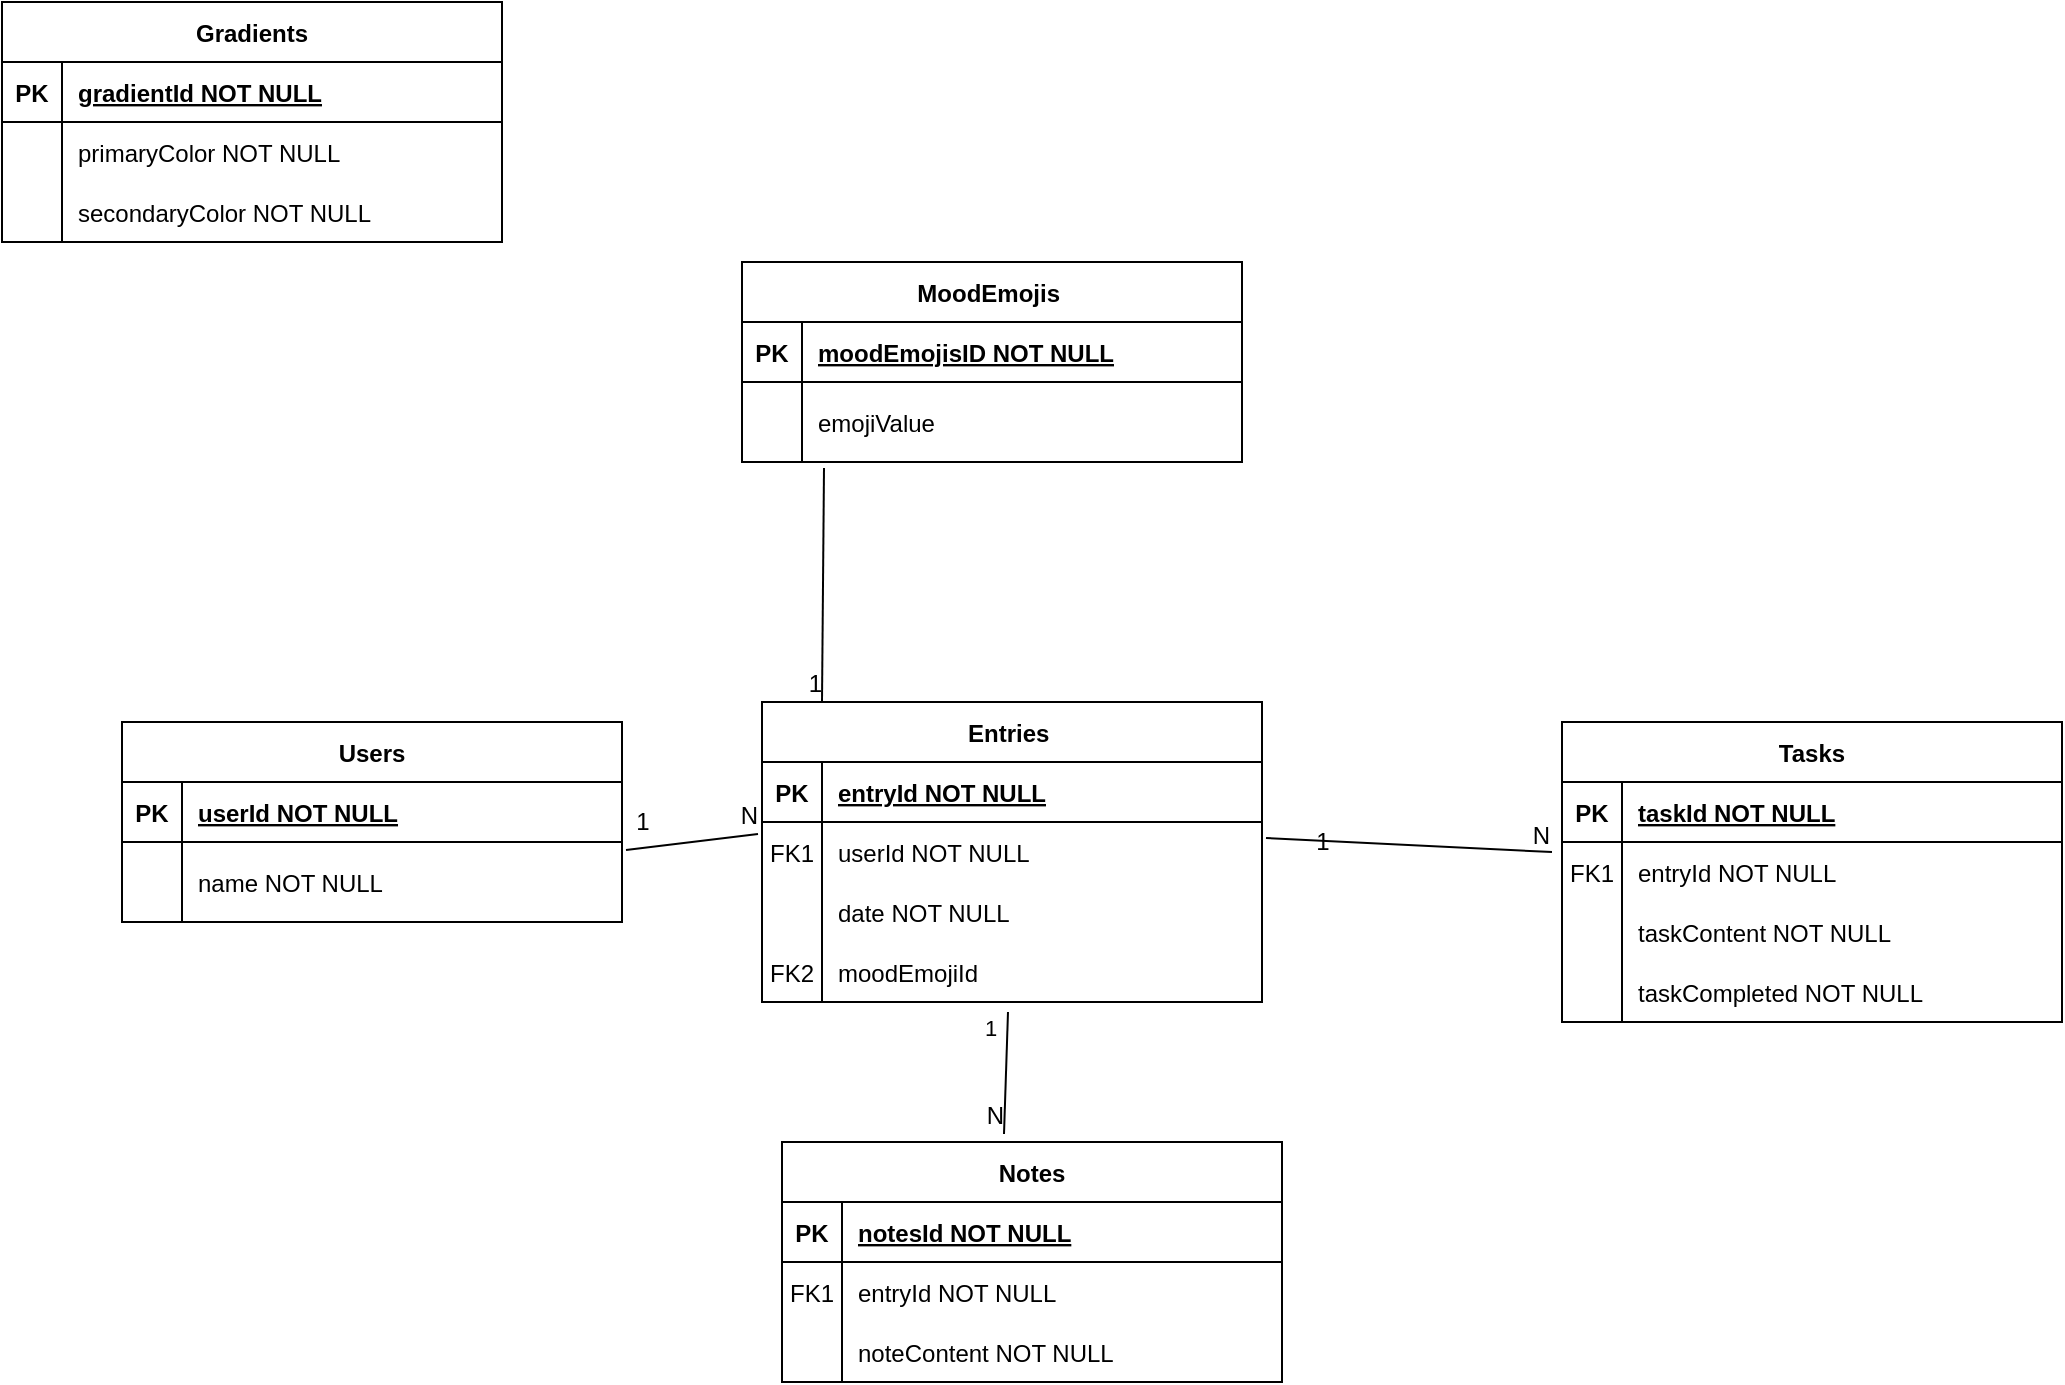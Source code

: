 <mxfile version="13.10.9" type="github">
  <diagram id="R2lEEEUBdFMjLlhIrx00" name="Page-1">
    <mxGraphModel dx="2942" dy="2254" grid="1" gridSize="10" guides="1" tooltips="1" connect="1" arrows="1" fold="1" page="1" pageScale="1" pageWidth="850" pageHeight="1100" math="0" shadow="0" extFonts="Permanent Marker^https://fonts.googleapis.com/css?family=Permanent+Marker">
      <root>
        <mxCell id="0" />
        <mxCell id="1" parent="0" />
        <mxCell id="C-vyLk0tnHw3VtMMgP7b-2" value="Entries " style="shape=table;startSize=30;container=1;collapsible=1;childLayout=tableLayout;fixedRows=1;rowLines=0;fontStyle=1;align=center;resizeLast=1;" parent="1" vertex="1">
          <mxGeometry x="440" y="110" width="250" height="150" as="geometry">
            <mxRectangle x="450" y="110" width="60" height="30" as="alternateBounds" />
          </mxGeometry>
        </mxCell>
        <mxCell id="C-vyLk0tnHw3VtMMgP7b-3" value="" style="shape=partialRectangle;collapsible=0;dropTarget=0;pointerEvents=0;fillColor=none;points=[[0,0.5],[1,0.5]];portConstraint=eastwest;top=0;left=0;right=0;bottom=1;" parent="C-vyLk0tnHw3VtMMgP7b-2" vertex="1">
          <mxGeometry y="30" width="250" height="30" as="geometry" />
        </mxCell>
        <mxCell id="C-vyLk0tnHw3VtMMgP7b-4" value="PK" style="shape=partialRectangle;overflow=hidden;connectable=0;fillColor=none;top=0;left=0;bottom=0;right=0;fontStyle=1;" parent="C-vyLk0tnHw3VtMMgP7b-3" vertex="1">
          <mxGeometry width="30" height="30" as="geometry" />
        </mxCell>
        <mxCell id="C-vyLk0tnHw3VtMMgP7b-5" value="entryId NOT NULL" style="shape=partialRectangle;overflow=hidden;connectable=0;fillColor=none;top=0;left=0;bottom=0;right=0;align=left;spacingLeft=6;fontStyle=5;" parent="C-vyLk0tnHw3VtMMgP7b-3" vertex="1">
          <mxGeometry x="30" width="220" height="30" as="geometry" />
        </mxCell>
        <mxCell id="C-vyLk0tnHw3VtMMgP7b-6" value="" style="shape=partialRectangle;collapsible=0;dropTarget=0;pointerEvents=0;fillColor=none;points=[[0,0.5],[1,0.5]];portConstraint=eastwest;top=0;left=0;right=0;bottom=0;" parent="C-vyLk0tnHw3VtMMgP7b-2" vertex="1">
          <mxGeometry y="60" width="250" height="30" as="geometry" />
        </mxCell>
        <mxCell id="C-vyLk0tnHw3VtMMgP7b-7" value="FK1" style="shape=partialRectangle;overflow=hidden;connectable=0;fillColor=none;top=0;left=0;bottom=0;right=0;" parent="C-vyLk0tnHw3VtMMgP7b-6" vertex="1">
          <mxGeometry width="30" height="30" as="geometry" />
        </mxCell>
        <mxCell id="C-vyLk0tnHw3VtMMgP7b-8" value="userId NOT NULL" style="shape=partialRectangle;overflow=hidden;connectable=0;fillColor=none;top=0;left=0;bottom=0;right=0;align=left;spacingLeft=6;" parent="C-vyLk0tnHw3VtMMgP7b-6" vertex="1">
          <mxGeometry x="30" width="220" height="30" as="geometry" />
        </mxCell>
        <mxCell id="C-vyLk0tnHw3VtMMgP7b-9" value="" style="shape=partialRectangle;collapsible=0;dropTarget=0;pointerEvents=0;fillColor=none;points=[[0,0.5],[1,0.5]];portConstraint=eastwest;top=0;left=0;right=0;bottom=0;" parent="C-vyLk0tnHw3VtMMgP7b-2" vertex="1">
          <mxGeometry y="90" width="250" height="30" as="geometry" />
        </mxCell>
        <mxCell id="C-vyLk0tnHw3VtMMgP7b-10" value="" style="shape=partialRectangle;overflow=hidden;connectable=0;fillColor=none;top=0;left=0;bottom=0;right=0;" parent="C-vyLk0tnHw3VtMMgP7b-9" vertex="1">
          <mxGeometry width="30" height="30" as="geometry" />
        </mxCell>
        <mxCell id="C-vyLk0tnHw3VtMMgP7b-11" value="date NOT NULL" style="shape=partialRectangle;overflow=hidden;connectable=0;fillColor=none;top=0;left=0;bottom=0;right=0;align=left;spacingLeft=6;" parent="C-vyLk0tnHw3VtMMgP7b-9" vertex="1">
          <mxGeometry x="30" width="220" height="30" as="geometry" />
        </mxCell>
        <mxCell id="uZXNN40xyRr613tGp43n-57" value="" style="shape=partialRectangle;collapsible=0;dropTarget=0;pointerEvents=0;fillColor=none;points=[[0,0.5],[1,0.5]];portConstraint=eastwest;top=0;left=0;right=0;bottom=0;" vertex="1" parent="C-vyLk0tnHw3VtMMgP7b-2">
          <mxGeometry y="120" width="250" height="30" as="geometry" />
        </mxCell>
        <mxCell id="uZXNN40xyRr613tGp43n-58" value="FK2" style="shape=partialRectangle;overflow=hidden;connectable=0;fillColor=none;top=0;left=0;bottom=0;right=0;" vertex="1" parent="uZXNN40xyRr613tGp43n-57">
          <mxGeometry width="30" height="30" as="geometry" />
        </mxCell>
        <mxCell id="uZXNN40xyRr613tGp43n-59" value="moodEmojiId" style="shape=partialRectangle;overflow=hidden;connectable=0;fillColor=none;top=0;left=0;bottom=0;right=0;align=left;spacingLeft=6;" vertex="1" parent="uZXNN40xyRr613tGp43n-57">
          <mxGeometry x="30" width="220" height="30" as="geometry" />
        </mxCell>
        <mxCell id="C-vyLk0tnHw3VtMMgP7b-23" value="Users" style="shape=table;startSize=30;container=1;collapsible=1;childLayout=tableLayout;fixedRows=1;rowLines=0;fontStyle=1;align=center;resizeLast=1;" parent="1" vertex="1">
          <mxGeometry x="120" y="120" width="250" height="100" as="geometry" />
        </mxCell>
        <mxCell id="C-vyLk0tnHw3VtMMgP7b-24" value="" style="shape=partialRectangle;collapsible=0;dropTarget=0;pointerEvents=0;fillColor=none;points=[[0,0.5],[1,0.5]];portConstraint=eastwest;top=0;left=0;right=0;bottom=1;" parent="C-vyLk0tnHw3VtMMgP7b-23" vertex="1">
          <mxGeometry y="30" width="250" height="30" as="geometry" />
        </mxCell>
        <mxCell id="C-vyLk0tnHw3VtMMgP7b-25" value="PK" style="shape=partialRectangle;overflow=hidden;connectable=0;fillColor=none;top=0;left=0;bottom=0;right=0;fontStyle=1;" parent="C-vyLk0tnHw3VtMMgP7b-24" vertex="1">
          <mxGeometry width="30" height="30" as="geometry" />
        </mxCell>
        <mxCell id="C-vyLk0tnHw3VtMMgP7b-26" value="userId NOT NULL" style="shape=partialRectangle;overflow=hidden;connectable=0;fillColor=none;top=0;left=0;bottom=0;right=0;align=left;spacingLeft=6;fontStyle=5;" parent="C-vyLk0tnHw3VtMMgP7b-24" vertex="1">
          <mxGeometry x="30" width="220" height="30" as="geometry" />
        </mxCell>
        <mxCell id="C-vyLk0tnHw3VtMMgP7b-27" value="" style="shape=partialRectangle;collapsible=0;dropTarget=0;pointerEvents=0;fillColor=none;points=[[0,0.5],[1,0.5]];portConstraint=eastwest;top=0;left=0;right=0;bottom=0;" parent="C-vyLk0tnHw3VtMMgP7b-23" vertex="1">
          <mxGeometry y="60" width="250" height="40" as="geometry" />
        </mxCell>
        <mxCell id="C-vyLk0tnHw3VtMMgP7b-28" value="" style="shape=partialRectangle;overflow=hidden;connectable=0;fillColor=none;top=0;left=0;bottom=0;right=0;" parent="C-vyLk0tnHw3VtMMgP7b-27" vertex="1">
          <mxGeometry width="30" height="40" as="geometry" />
        </mxCell>
        <mxCell id="C-vyLk0tnHw3VtMMgP7b-29" value="name NOT NULL" style="shape=partialRectangle;overflow=hidden;connectable=0;fillColor=none;top=0;left=0;bottom=0;right=0;align=left;spacingLeft=6;" parent="C-vyLk0tnHw3VtMMgP7b-27" vertex="1">
          <mxGeometry x="30" width="220" height="40" as="geometry" />
        </mxCell>
        <mxCell id="uZXNN40xyRr613tGp43n-7" value="Tasks" style="shape=table;startSize=30;container=1;collapsible=1;childLayout=tableLayout;fixedRows=1;rowLines=0;fontStyle=1;align=center;resizeLast=1;" vertex="1" parent="1">
          <mxGeometry x="840" y="120" width="250" height="150" as="geometry" />
        </mxCell>
        <mxCell id="uZXNN40xyRr613tGp43n-8" value="" style="shape=partialRectangle;collapsible=0;dropTarget=0;pointerEvents=0;fillColor=none;points=[[0,0.5],[1,0.5]];portConstraint=eastwest;top=0;left=0;right=0;bottom=1;" vertex="1" parent="uZXNN40xyRr613tGp43n-7">
          <mxGeometry y="30" width="250" height="30" as="geometry" />
        </mxCell>
        <mxCell id="uZXNN40xyRr613tGp43n-9" value="PK" style="shape=partialRectangle;overflow=hidden;connectable=0;fillColor=none;top=0;left=0;bottom=0;right=0;fontStyle=1;" vertex="1" parent="uZXNN40xyRr613tGp43n-8">
          <mxGeometry width="30" height="30" as="geometry" />
        </mxCell>
        <mxCell id="uZXNN40xyRr613tGp43n-10" value="taskId NOT NULL" style="shape=partialRectangle;overflow=hidden;connectable=0;fillColor=none;top=0;left=0;bottom=0;right=0;align=left;spacingLeft=6;fontStyle=5;" vertex="1" parent="uZXNN40xyRr613tGp43n-8">
          <mxGeometry x="30" width="220" height="30" as="geometry" />
        </mxCell>
        <mxCell id="uZXNN40xyRr613tGp43n-11" value="" style="shape=partialRectangle;collapsible=0;dropTarget=0;pointerEvents=0;fillColor=none;points=[[0,0.5],[1,0.5]];portConstraint=eastwest;top=0;left=0;right=0;bottom=0;" vertex="1" parent="uZXNN40xyRr613tGp43n-7">
          <mxGeometry y="60" width="250" height="30" as="geometry" />
        </mxCell>
        <mxCell id="uZXNN40xyRr613tGp43n-12" value="FK1" style="shape=partialRectangle;overflow=hidden;connectable=0;fillColor=none;top=0;left=0;bottom=0;right=0;" vertex="1" parent="uZXNN40xyRr613tGp43n-11">
          <mxGeometry width="30" height="30" as="geometry" />
        </mxCell>
        <mxCell id="uZXNN40xyRr613tGp43n-13" value="entryId NOT NULL" style="shape=partialRectangle;overflow=hidden;connectable=0;fillColor=none;top=0;left=0;bottom=0;right=0;align=left;spacingLeft=6;" vertex="1" parent="uZXNN40xyRr613tGp43n-11">
          <mxGeometry x="30" width="220" height="30" as="geometry" />
        </mxCell>
        <mxCell id="uZXNN40xyRr613tGp43n-32" value="" style="shape=partialRectangle;collapsible=0;dropTarget=0;pointerEvents=0;fillColor=none;points=[[0,0.5],[1,0.5]];portConstraint=eastwest;top=0;left=0;right=0;bottom=0;" vertex="1" parent="uZXNN40xyRr613tGp43n-7">
          <mxGeometry y="90" width="250" height="30" as="geometry" />
        </mxCell>
        <mxCell id="uZXNN40xyRr613tGp43n-33" value="" style="shape=partialRectangle;overflow=hidden;connectable=0;fillColor=none;top=0;left=0;bottom=0;right=0;" vertex="1" parent="uZXNN40xyRr613tGp43n-32">
          <mxGeometry width="30" height="30" as="geometry" />
        </mxCell>
        <mxCell id="uZXNN40xyRr613tGp43n-34" value="taskContent NOT NULL" style="shape=partialRectangle;overflow=hidden;connectable=0;fillColor=none;top=0;left=0;bottom=0;right=0;align=left;spacingLeft=6;" vertex="1" parent="uZXNN40xyRr613tGp43n-32">
          <mxGeometry x="30" width="220" height="30" as="geometry" />
        </mxCell>
        <mxCell id="uZXNN40xyRr613tGp43n-35" value="" style="shape=partialRectangle;collapsible=0;dropTarget=0;pointerEvents=0;fillColor=none;points=[[0,0.5],[1,0.5]];portConstraint=eastwest;top=0;left=0;right=0;bottom=0;" vertex="1" parent="uZXNN40xyRr613tGp43n-7">
          <mxGeometry y="120" width="250" height="30" as="geometry" />
        </mxCell>
        <mxCell id="uZXNN40xyRr613tGp43n-36" value="" style="shape=partialRectangle;overflow=hidden;connectable=0;fillColor=none;top=0;left=0;bottom=0;right=0;" vertex="1" parent="uZXNN40xyRr613tGp43n-35">
          <mxGeometry width="30" height="30" as="geometry" />
        </mxCell>
        <mxCell id="uZXNN40xyRr613tGp43n-37" value="taskCompleted NOT NULL" style="shape=partialRectangle;overflow=hidden;connectable=0;fillColor=none;top=0;left=0;bottom=0;right=0;align=left;spacingLeft=6;" vertex="1" parent="uZXNN40xyRr613tGp43n-35">
          <mxGeometry x="30" width="220" height="30" as="geometry" />
        </mxCell>
        <mxCell id="uZXNN40xyRr613tGp43n-26" value="" style="endArrow=none;html=1;rounded=0;entryX=-0.008;entryY=0.2;entryDx=0;entryDy=0;entryPerimeter=0;exitX=1.008;exitY=0.1;exitDx=0;exitDy=0;exitPerimeter=0;" edge="1" parent="1" source="C-vyLk0tnHw3VtMMgP7b-27" target="C-vyLk0tnHw3VtMMgP7b-6">
          <mxGeometry relative="1" as="geometry">
            <mxPoint x="370" y="190" as="sourcePoint" />
            <mxPoint x="450" y="190" as="targetPoint" />
          </mxGeometry>
        </mxCell>
        <mxCell id="uZXNN40xyRr613tGp43n-27" value="N" style="resizable=0;html=1;align=right;verticalAlign=bottom;" connectable="0" vertex="1" parent="uZXNN40xyRr613tGp43n-26">
          <mxGeometry x="1" relative="1" as="geometry" />
        </mxCell>
        <mxCell id="uZXNN40xyRr613tGp43n-28" value="1" style="text;html=1;align=center;verticalAlign=middle;resizable=0;points=[];autosize=1;" vertex="1" parent="1">
          <mxGeometry x="370" y="160" width="20" height="20" as="geometry" />
        </mxCell>
        <mxCell id="uZXNN40xyRr613tGp43n-29" value="" style="endArrow=none;html=1;rounded=0;entryX=-0.02;entryY=0.167;entryDx=0;entryDy=0;entryPerimeter=0;exitX=1.008;exitY=0.267;exitDx=0;exitDy=0;exitPerimeter=0;" edge="1" parent="1" source="C-vyLk0tnHw3VtMMgP7b-6" target="uZXNN40xyRr613tGp43n-11">
          <mxGeometry relative="1" as="geometry">
            <mxPoint x="710" y="190" as="sourcePoint" />
            <mxPoint x="786" y="192" as="targetPoint" />
          </mxGeometry>
        </mxCell>
        <mxCell id="uZXNN40xyRr613tGp43n-30" value="N" style="resizable=0;html=1;align=right;verticalAlign=bottom;" connectable="0" vertex="1" parent="uZXNN40xyRr613tGp43n-29">
          <mxGeometry x="1" relative="1" as="geometry" />
        </mxCell>
        <mxCell id="uZXNN40xyRr613tGp43n-31" value="1" style="text;html=1;align=center;verticalAlign=middle;resizable=0;points=[];autosize=1;" vertex="1" parent="1">
          <mxGeometry x="710" y="170" width="20" height="20" as="geometry" />
        </mxCell>
        <mxCell id="uZXNN40xyRr613tGp43n-38" value="Notes" style="shape=table;startSize=30;container=1;collapsible=1;childLayout=tableLayout;fixedRows=1;rowLines=0;fontStyle=1;align=center;resizeLast=1;" vertex="1" parent="1">
          <mxGeometry x="450" y="330" width="250" height="120" as="geometry" />
        </mxCell>
        <mxCell id="uZXNN40xyRr613tGp43n-39" value="" style="shape=partialRectangle;collapsible=0;dropTarget=0;pointerEvents=0;fillColor=none;points=[[0,0.5],[1,0.5]];portConstraint=eastwest;top=0;left=0;right=0;bottom=1;" vertex="1" parent="uZXNN40xyRr613tGp43n-38">
          <mxGeometry y="30" width="250" height="30" as="geometry" />
        </mxCell>
        <mxCell id="uZXNN40xyRr613tGp43n-40" value="PK" style="shape=partialRectangle;overflow=hidden;connectable=0;fillColor=none;top=0;left=0;bottom=0;right=0;fontStyle=1;" vertex="1" parent="uZXNN40xyRr613tGp43n-39">
          <mxGeometry width="30" height="30" as="geometry" />
        </mxCell>
        <mxCell id="uZXNN40xyRr613tGp43n-41" value="notesId NOT NULL" style="shape=partialRectangle;overflow=hidden;connectable=0;fillColor=none;top=0;left=0;bottom=0;right=0;align=left;spacingLeft=6;fontStyle=5;" vertex="1" parent="uZXNN40xyRr613tGp43n-39">
          <mxGeometry x="30" width="220" height="30" as="geometry" />
        </mxCell>
        <mxCell id="uZXNN40xyRr613tGp43n-42" value="" style="shape=partialRectangle;collapsible=0;dropTarget=0;pointerEvents=0;fillColor=none;points=[[0,0.5],[1,0.5]];portConstraint=eastwest;top=0;left=0;right=0;bottom=0;" vertex="1" parent="uZXNN40xyRr613tGp43n-38">
          <mxGeometry y="60" width="250" height="30" as="geometry" />
        </mxCell>
        <mxCell id="uZXNN40xyRr613tGp43n-43" value="FK1" style="shape=partialRectangle;overflow=hidden;connectable=0;fillColor=none;top=0;left=0;bottom=0;right=0;" vertex="1" parent="uZXNN40xyRr613tGp43n-42">
          <mxGeometry width="30" height="30" as="geometry" />
        </mxCell>
        <mxCell id="uZXNN40xyRr613tGp43n-44" value="entryId NOT NULL" style="shape=partialRectangle;overflow=hidden;connectable=0;fillColor=none;top=0;left=0;bottom=0;right=0;align=left;spacingLeft=6;" vertex="1" parent="uZXNN40xyRr613tGp43n-42">
          <mxGeometry x="30" width="220" height="30" as="geometry" />
        </mxCell>
        <mxCell id="uZXNN40xyRr613tGp43n-48" value="" style="shape=partialRectangle;collapsible=0;dropTarget=0;pointerEvents=0;fillColor=none;points=[[0,0.5],[1,0.5]];portConstraint=eastwest;top=0;left=0;right=0;bottom=0;" vertex="1" parent="uZXNN40xyRr613tGp43n-38">
          <mxGeometry y="90" width="250" height="30" as="geometry" />
        </mxCell>
        <mxCell id="uZXNN40xyRr613tGp43n-49" value="" style="shape=partialRectangle;overflow=hidden;connectable=0;fillColor=none;top=0;left=0;bottom=0;right=0;" vertex="1" parent="uZXNN40xyRr613tGp43n-48">
          <mxGeometry width="30" height="30" as="geometry" />
        </mxCell>
        <mxCell id="uZXNN40xyRr613tGp43n-50" value="noteContent NOT NULL" style="shape=partialRectangle;overflow=hidden;connectable=0;fillColor=none;top=0;left=0;bottom=0;right=0;align=left;spacingLeft=6;" vertex="1" parent="uZXNN40xyRr613tGp43n-48">
          <mxGeometry x="30" width="220" height="30" as="geometry" />
        </mxCell>
        <mxCell id="uZXNN40xyRr613tGp43n-54" value="" style="endArrow=none;html=1;rounded=0;entryX=0.444;entryY=-0.033;entryDx=0;entryDy=0;entryPerimeter=0;exitX=0.492;exitY=1.167;exitDx=0;exitDy=0;exitPerimeter=0;" edge="1" parent="1" source="uZXNN40xyRr613tGp43n-57" target="uZXNN40xyRr613tGp43n-38">
          <mxGeometry relative="1" as="geometry">
            <mxPoint x="561" y="270" as="sourcePoint" />
            <mxPoint x="663" y="290" as="targetPoint" />
          </mxGeometry>
        </mxCell>
        <mxCell id="uZXNN40xyRr613tGp43n-55" value="N" style="resizable=0;html=1;align=right;verticalAlign=bottom;" connectable="0" vertex="1" parent="uZXNN40xyRr613tGp43n-54">
          <mxGeometry x="1" relative="1" as="geometry" />
        </mxCell>
        <mxCell id="uZXNN40xyRr613tGp43n-56" value="1" style="edgeLabel;html=1;align=center;verticalAlign=middle;resizable=0;points=[];" vertex="1" connectable="0" parent="uZXNN40xyRr613tGp43n-54">
          <mxGeometry x="-0.759" y="1" relative="1" as="geometry">
            <mxPoint x="-10.24" as="offset" />
          </mxGeometry>
        </mxCell>
        <mxCell id="uZXNN40xyRr613tGp43n-62" value="MoodEmojis " style="shape=table;startSize=30;container=1;collapsible=1;childLayout=tableLayout;fixedRows=1;rowLines=0;fontStyle=1;align=center;resizeLast=1;" vertex="1" parent="1">
          <mxGeometry x="430" y="-110" width="250" height="100" as="geometry">
            <mxRectangle x="450" y="110" width="60" height="30" as="alternateBounds" />
          </mxGeometry>
        </mxCell>
        <mxCell id="uZXNN40xyRr613tGp43n-63" value="" style="shape=partialRectangle;collapsible=0;dropTarget=0;pointerEvents=0;fillColor=none;points=[[0,0.5],[1,0.5]];portConstraint=eastwest;top=0;left=0;right=0;bottom=1;" vertex="1" parent="uZXNN40xyRr613tGp43n-62">
          <mxGeometry y="30" width="250" height="30" as="geometry" />
        </mxCell>
        <mxCell id="uZXNN40xyRr613tGp43n-64" value="PK" style="shape=partialRectangle;overflow=hidden;connectable=0;fillColor=none;top=0;left=0;bottom=0;right=0;fontStyle=1;" vertex="1" parent="uZXNN40xyRr613tGp43n-63">
          <mxGeometry width="30" height="30" as="geometry" />
        </mxCell>
        <mxCell id="uZXNN40xyRr613tGp43n-65" value="moodEmojisID NOT NULL" style="shape=partialRectangle;overflow=hidden;connectable=0;fillColor=none;top=0;left=0;bottom=0;right=0;align=left;spacingLeft=6;fontStyle=5;" vertex="1" parent="uZXNN40xyRr613tGp43n-63">
          <mxGeometry x="30" width="220" height="30" as="geometry" />
        </mxCell>
        <mxCell id="uZXNN40xyRr613tGp43n-69" value="" style="shape=partialRectangle;collapsible=0;dropTarget=0;pointerEvents=0;fillColor=none;points=[[0,0.5],[1,0.5]];portConstraint=eastwest;top=0;left=0;right=0;bottom=0;" vertex="1" parent="uZXNN40xyRr613tGp43n-62">
          <mxGeometry y="60" width="250" height="40" as="geometry" />
        </mxCell>
        <mxCell id="uZXNN40xyRr613tGp43n-70" value="" style="shape=partialRectangle;overflow=hidden;connectable=0;fillColor=none;top=0;left=0;bottom=0;right=0;" vertex="1" parent="uZXNN40xyRr613tGp43n-69">
          <mxGeometry width="30" height="40" as="geometry" />
        </mxCell>
        <mxCell id="uZXNN40xyRr613tGp43n-71" value="emojiValue" style="shape=partialRectangle;overflow=hidden;connectable=0;fillColor=none;top=0;left=0;bottom=0;right=0;align=left;spacingLeft=6;" vertex="1" parent="uZXNN40xyRr613tGp43n-69">
          <mxGeometry x="30" width="220" height="40" as="geometry" />
        </mxCell>
        <mxCell id="uZXNN40xyRr613tGp43n-75" value="" style="endArrow=none;html=1;rounded=0;entryX=0.12;entryY=0;entryDx=0;entryDy=0;entryPerimeter=0;exitX=0.164;exitY=1.075;exitDx=0;exitDy=0;exitPerimeter=0;" edge="1" parent="1" source="uZXNN40xyRr613tGp43n-69" target="C-vyLk0tnHw3VtMMgP7b-2">
          <mxGeometry relative="1" as="geometry">
            <mxPoint x="470" y="-60" as="sourcePoint" />
            <mxPoint x="496" as="targetPoint" />
          </mxGeometry>
        </mxCell>
        <mxCell id="uZXNN40xyRr613tGp43n-76" value="1" style="resizable=0;html=1;align=right;verticalAlign=bottom;" connectable="0" vertex="1" parent="uZXNN40xyRr613tGp43n-75">
          <mxGeometry x="1" relative="1" as="geometry" />
        </mxCell>
        <mxCell id="uZXNN40xyRr613tGp43n-77" value="Gradients" style="shape=table;startSize=30;container=1;collapsible=1;childLayout=tableLayout;fixedRows=1;rowLines=0;fontStyle=1;align=center;resizeLast=1;" vertex="1" parent="1">
          <mxGeometry x="60" y="-240" width="250" height="120" as="geometry" />
        </mxCell>
        <mxCell id="uZXNN40xyRr613tGp43n-78" value="" style="shape=partialRectangle;collapsible=0;dropTarget=0;pointerEvents=0;fillColor=none;points=[[0,0.5],[1,0.5]];portConstraint=eastwest;top=0;left=0;right=0;bottom=1;" vertex="1" parent="uZXNN40xyRr613tGp43n-77">
          <mxGeometry y="30" width="250" height="30" as="geometry" />
        </mxCell>
        <mxCell id="uZXNN40xyRr613tGp43n-79" value="PK" style="shape=partialRectangle;overflow=hidden;connectable=0;fillColor=none;top=0;left=0;bottom=0;right=0;fontStyle=1;" vertex="1" parent="uZXNN40xyRr613tGp43n-78">
          <mxGeometry width="30" height="30" as="geometry" />
        </mxCell>
        <mxCell id="uZXNN40xyRr613tGp43n-80" value="gradientId NOT NULL" style="shape=partialRectangle;overflow=hidden;connectable=0;fillColor=none;top=0;left=0;bottom=0;right=0;align=left;spacingLeft=6;fontStyle=5;" vertex="1" parent="uZXNN40xyRr613tGp43n-78">
          <mxGeometry x="30" width="220" height="30" as="geometry" />
        </mxCell>
        <mxCell id="uZXNN40xyRr613tGp43n-84" value="" style="shape=partialRectangle;collapsible=0;dropTarget=0;pointerEvents=0;fillColor=none;points=[[0,0.5],[1,0.5]];portConstraint=eastwest;top=0;left=0;right=0;bottom=0;" vertex="1" parent="uZXNN40xyRr613tGp43n-77">
          <mxGeometry y="60" width="250" height="30" as="geometry" />
        </mxCell>
        <mxCell id="uZXNN40xyRr613tGp43n-85" value="" style="shape=partialRectangle;overflow=hidden;connectable=0;fillColor=none;top=0;left=0;bottom=0;right=0;" vertex="1" parent="uZXNN40xyRr613tGp43n-84">
          <mxGeometry width="30" height="30" as="geometry" />
        </mxCell>
        <mxCell id="uZXNN40xyRr613tGp43n-86" value="primaryColor NOT NULL" style="shape=partialRectangle;overflow=hidden;connectable=0;fillColor=none;top=0;left=0;bottom=0;right=0;align=left;spacingLeft=6;" vertex="1" parent="uZXNN40xyRr613tGp43n-84">
          <mxGeometry x="30" width="220" height="30" as="geometry" />
        </mxCell>
        <mxCell id="uZXNN40xyRr613tGp43n-87" value="" style="shape=partialRectangle;collapsible=0;dropTarget=0;pointerEvents=0;fillColor=none;points=[[0,0.5],[1,0.5]];portConstraint=eastwest;top=0;left=0;right=0;bottom=0;" vertex="1" parent="uZXNN40xyRr613tGp43n-77">
          <mxGeometry y="90" width="250" height="30" as="geometry" />
        </mxCell>
        <mxCell id="uZXNN40xyRr613tGp43n-88" value="" style="shape=partialRectangle;overflow=hidden;connectable=0;fillColor=none;top=0;left=0;bottom=0;right=0;" vertex="1" parent="uZXNN40xyRr613tGp43n-87">
          <mxGeometry width="30" height="30" as="geometry" />
        </mxCell>
        <mxCell id="uZXNN40xyRr613tGp43n-89" value="secondaryColor NOT NULL" style="shape=partialRectangle;overflow=hidden;connectable=0;fillColor=none;top=0;left=0;bottom=0;right=0;align=left;spacingLeft=6;" vertex="1" parent="uZXNN40xyRr613tGp43n-87">
          <mxGeometry x="30" width="220" height="30" as="geometry" />
        </mxCell>
      </root>
    </mxGraphModel>
  </diagram>
</mxfile>
